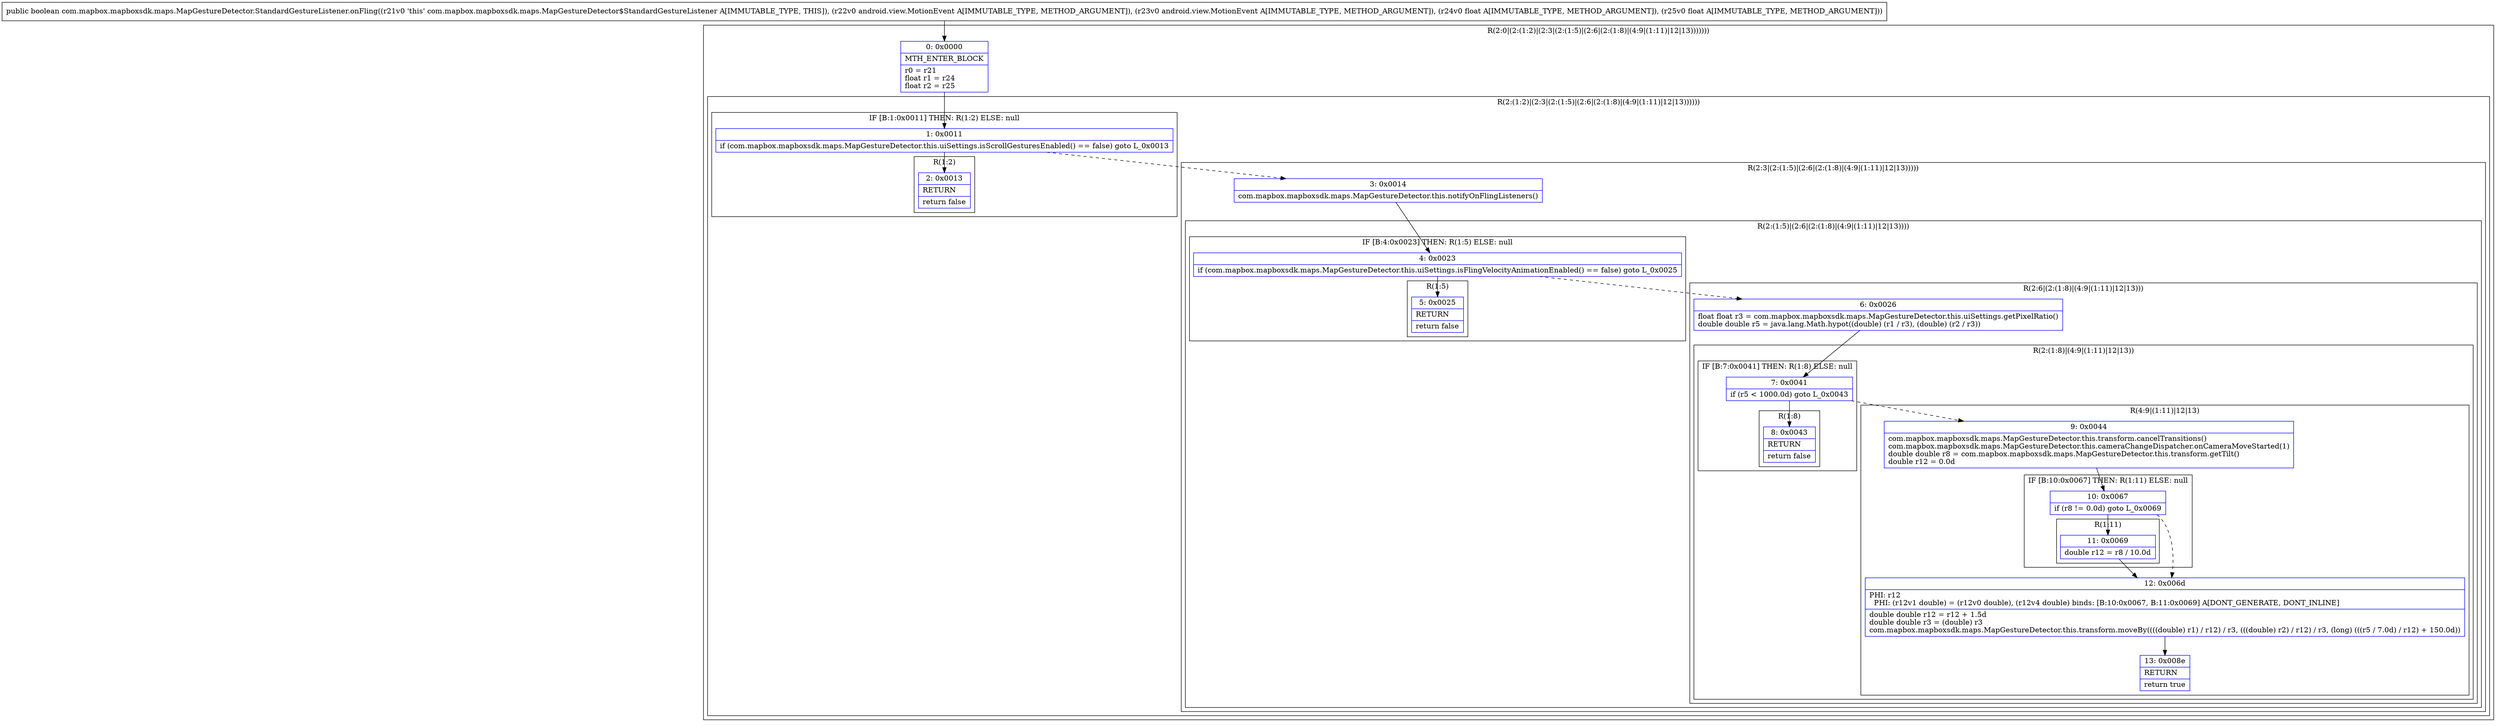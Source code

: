 digraph "CFG forcom.mapbox.mapboxsdk.maps.MapGestureDetector.StandardGestureListener.onFling(Landroid\/view\/MotionEvent;Landroid\/view\/MotionEvent;FF)Z" {
subgraph cluster_Region_272530851 {
label = "R(2:0|(2:(1:2)|(2:3|(2:(1:5)|(2:6|(2:(1:8)|(4:9|(1:11)|12|13)))))))";
node [shape=record,color=blue];
Node_0 [shape=record,label="{0\:\ 0x0000|MTH_ENTER_BLOCK\l|r0 = r21\lfloat r1 = r24\lfloat r2 = r25\l}"];
subgraph cluster_Region_1033448646 {
label = "R(2:(1:2)|(2:3|(2:(1:5)|(2:6|(2:(1:8)|(4:9|(1:11)|12|13))))))";
node [shape=record,color=blue];
subgraph cluster_IfRegion_1966305222 {
label = "IF [B:1:0x0011] THEN: R(1:2) ELSE: null";
node [shape=record,color=blue];
Node_1 [shape=record,label="{1\:\ 0x0011|if (com.mapbox.mapboxsdk.maps.MapGestureDetector.this.uiSettings.isScrollGesturesEnabled() == false) goto L_0x0013\l}"];
subgraph cluster_Region_588351500 {
label = "R(1:2)";
node [shape=record,color=blue];
Node_2 [shape=record,label="{2\:\ 0x0013|RETURN\l|return false\l}"];
}
}
subgraph cluster_Region_1039227358 {
label = "R(2:3|(2:(1:5)|(2:6|(2:(1:8)|(4:9|(1:11)|12|13)))))";
node [shape=record,color=blue];
Node_3 [shape=record,label="{3\:\ 0x0014|com.mapbox.mapboxsdk.maps.MapGestureDetector.this.notifyOnFlingListeners()\l}"];
subgraph cluster_Region_1241169338 {
label = "R(2:(1:5)|(2:6|(2:(1:8)|(4:9|(1:11)|12|13))))";
node [shape=record,color=blue];
subgraph cluster_IfRegion_660190748 {
label = "IF [B:4:0x0023] THEN: R(1:5) ELSE: null";
node [shape=record,color=blue];
Node_4 [shape=record,label="{4\:\ 0x0023|if (com.mapbox.mapboxsdk.maps.MapGestureDetector.this.uiSettings.isFlingVelocityAnimationEnabled() == false) goto L_0x0025\l}"];
subgraph cluster_Region_145165075 {
label = "R(1:5)";
node [shape=record,color=blue];
Node_5 [shape=record,label="{5\:\ 0x0025|RETURN\l|return false\l}"];
}
}
subgraph cluster_Region_1073717529 {
label = "R(2:6|(2:(1:8)|(4:9|(1:11)|12|13)))";
node [shape=record,color=blue];
Node_6 [shape=record,label="{6\:\ 0x0026|float float r3 = com.mapbox.mapboxsdk.maps.MapGestureDetector.this.uiSettings.getPixelRatio()\ldouble double r5 = java.lang.Math.hypot((double) (r1 \/ r3), (double) (r2 \/ r3))\l}"];
subgraph cluster_Region_1060080752 {
label = "R(2:(1:8)|(4:9|(1:11)|12|13))";
node [shape=record,color=blue];
subgraph cluster_IfRegion_1568272938 {
label = "IF [B:7:0x0041] THEN: R(1:8) ELSE: null";
node [shape=record,color=blue];
Node_7 [shape=record,label="{7\:\ 0x0041|if (r5 \< 1000.0d) goto L_0x0043\l}"];
subgraph cluster_Region_589623618 {
label = "R(1:8)";
node [shape=record,color=blue];
Node_8 [shape=record,label="{8\:\ 0x0043|RETURN\l|return false\l}"];
}
}
subgraph cluster_Region_1151039952 {
label = "R(4:9|(1:11)|12|13)";
node [shape=record,color=blue];
Node_9 [shape=record,label="{9\:\ 0x0044|com.mapbox.mapboxsdk.maps.MapGestureDetector.this.transform.cancelTransitions()\lcom.mapbox.mapboxsdk.maps.MapGestureDetector.this.cameraChangeDispatcher.onCameraMoveStarted(1)\ldouble double r8 = com.mapbox.mapboxsdk.maps.MapGestureDetector.this.transform.getTilt()\ldouble r12 = 0.0d\l}"];
subgraph cluster_IfRegion_1044991811 {
label = "IF [B:10:0x0067] THEN: R(1:11) ELSE: null";
node [shape=record,color=blue];
Node_10 [shape=record,label="{10\:\ 0x0067|if (r8 != 0.0d) goto L_0x0069\l}"];
subgraph cluster_Region_2088552186 {
label = "R(1:11)";
node [shape=record,color=blue];
Node_11 [shape=record,label="{11\:\ 0x0069|double r12 = r8 \/ 10.0d\l}"];
}
}
Node_12 [shape=record,label="{12\:\ 0x006d|PHI: r12 \l  PHI: (r12v1 double) = (r12v0 double), (r12v4 double) binds: [B:10:0x0067, B:11:0x0069] A[DONT_GENERATE, DONT_INLINE]\l|double double r12 = r12 + 1.5d\ldouble double r3 = (double) r3\lcom.mapbox.mapboxsdk.maps.MapGestureDetector.this.transform.moveBy((((double) r1) \/ r12) \/ r3, (((double) r2) \/ r12) \/ r3, (long) (((r5 \/ 7.0d) \/ r12) + 150.0d))\l}"];
Node_13 [shape=record,label="{13\:\ 0x008e|RETURN\l|return true\l}"];
}
}
}
}
}
}
}
MethodNode[shape=record,label="{public boolean com.mapbox.mapboxsdk.maps.MapGestureDetector.StandardGestureListener.onFling((r21v0 'this' com.mapbox.mapboxsdk.maps.MapGestureDetector$StandardGestureListener A[IMMUTABLE_TYPE, THIS]), (r22v0 android.view.MotionEvent A[IMMUTABLE_TYPE, METHOD_ARGUMENT]), (r23v0 android.view.MotionEvent A[IMMUTABLE_TYPE, METHOD_ARGUMENT]), (r24v0 float A[IMMUTABLE_TYPE, METHOD_ARGUMENT]), (r25v0 float A[IMMUTABLE_TYPE, METHOD_ARGUMENT])) }"];
MethodNode -> Node_0;
Node_0 -> Node_1;
Node_1 -> Node_2;
Node_1 -> Node_3[style=dashed];
Node_3 -> Node_4;
Node_4 -> Node_5;
Node_4 -> Node_6[style=dashed];
Node_6 -> Node_7;
Node_7 -> Node_8;
Node_7 -> Node_9[style=dashed];
Node_9 -> Node_10;
Node_10 -> Node_11;
Node_10 -> Node_12[style=dashed];
Node_11 -> Node_12;
Node_12 -> Node_13;
}


